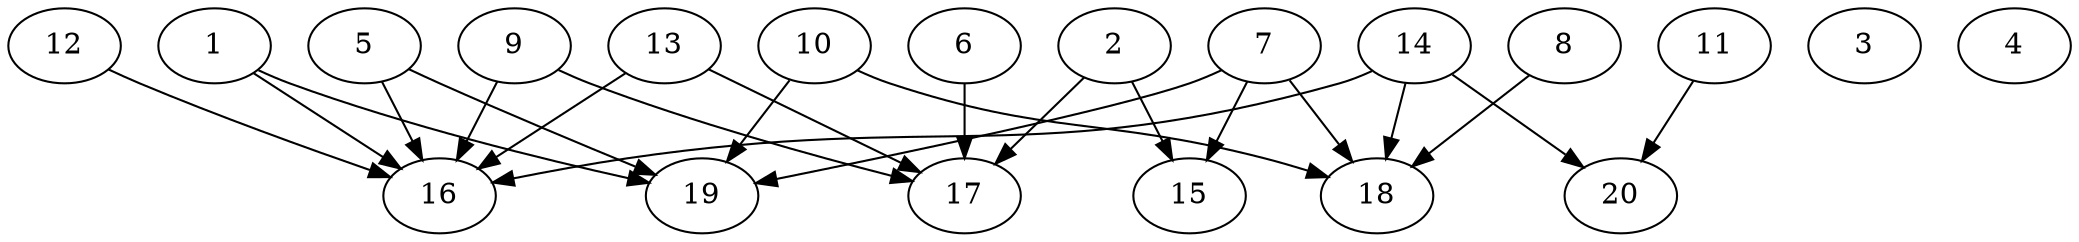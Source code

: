 // DAG automatically generated by daggen at Sat Jul 27 15:39:05 2019
// ./daggen --dot -n 20 --ccr 0.4 --fat 0.8 --regular 0.5 --density 0.4 --mindata 5242880 --maxdata 52428800 
digraph G {
  1 [size="54292480", alpha="0.05", expect_size="21716992"] 
  1 -> 16 [size ="21716992"]
  1 -> 19 [size ="21716992"]
  2 [size="48256000", alpha="0.08", expect_size="19302400"] 
  2 -> 15 [size ="19302400"]
  2 -> 17 [size ="19302400"]
  3 [size="17126400", alpha="0.01", expect_size="6850560"] 
  4 [size="31360000", alpha="0.10", expect_size="12544000"] 
  5 [size="112248320", alpha="0.20", expect_size="44899328"] 
  5 -> 16 [size ="44899328"]
  5 -> 19 [size ="44899328"]
  6 [size="95861760", alpha="0.00", expect_size="38344704"] 
  6 -> 17 [size ="38344704"]
  7 [size="24084480", alpha="0.06", expect_size="9633792"] 
  7 -> 15 [size ="9633792"]
  7 -> 18 [size ="9633792"]
  7 -> 19 [size ="9633792"]
  8 [size="15718400", alpha="0.05", expect_size="6287360"] 
  8 -> 18 [size ="6287360"]
  9 [size="61647360", alpha="0.17", expect_size="24658944"] 
  9 -> 16 [size ="24658944"]
  9 -> 17 [size ="24658944"]
  10 [size="20930560", alpha="0.16", expect_size="8372224"] 
  10 -> 18 [size ="8372224"]
  10 -> 19 [size ="8372224"]
  11 [size="59240960", alpha="0.06", expect_size="23696384"] 
  11 -> 20 [size ="23696384"]
  12 [size="86740480", alpha="0.14", expect_size="34696192"] 
  12 -> 16 [size ="34696192"]
  13 [size="16217600", alpha="0.11", expect_size="6487040"] 
  13 -> 16 [size ="6487040"]
  13 -> 17 [size ="6487040"]
  14 [size="22064640", alpha="0.17", expect_size="8825856"] 
  14 -> 16 [size ="8825856"]
  14 -> 18 [size ="8825856"]
  14 -> 20 [size ="8825856"]
  15 [size="83571200", alpha="0.14", expect_size="33428480"] 
  16 [size="80842240", alpha="0.01", expect_size="32336896"] 
  17 [size="83712000", alpha="0.14", expect_size="33484800"] 
  18 [size="118832640", alpha="0.18", expect_size="47533056"] 
  19 [size="32197120", alpha="0.12", expect_size="12878848"] 
  20 [size="130862080", alpha="0.11", expect_size="52344832"] 
}
